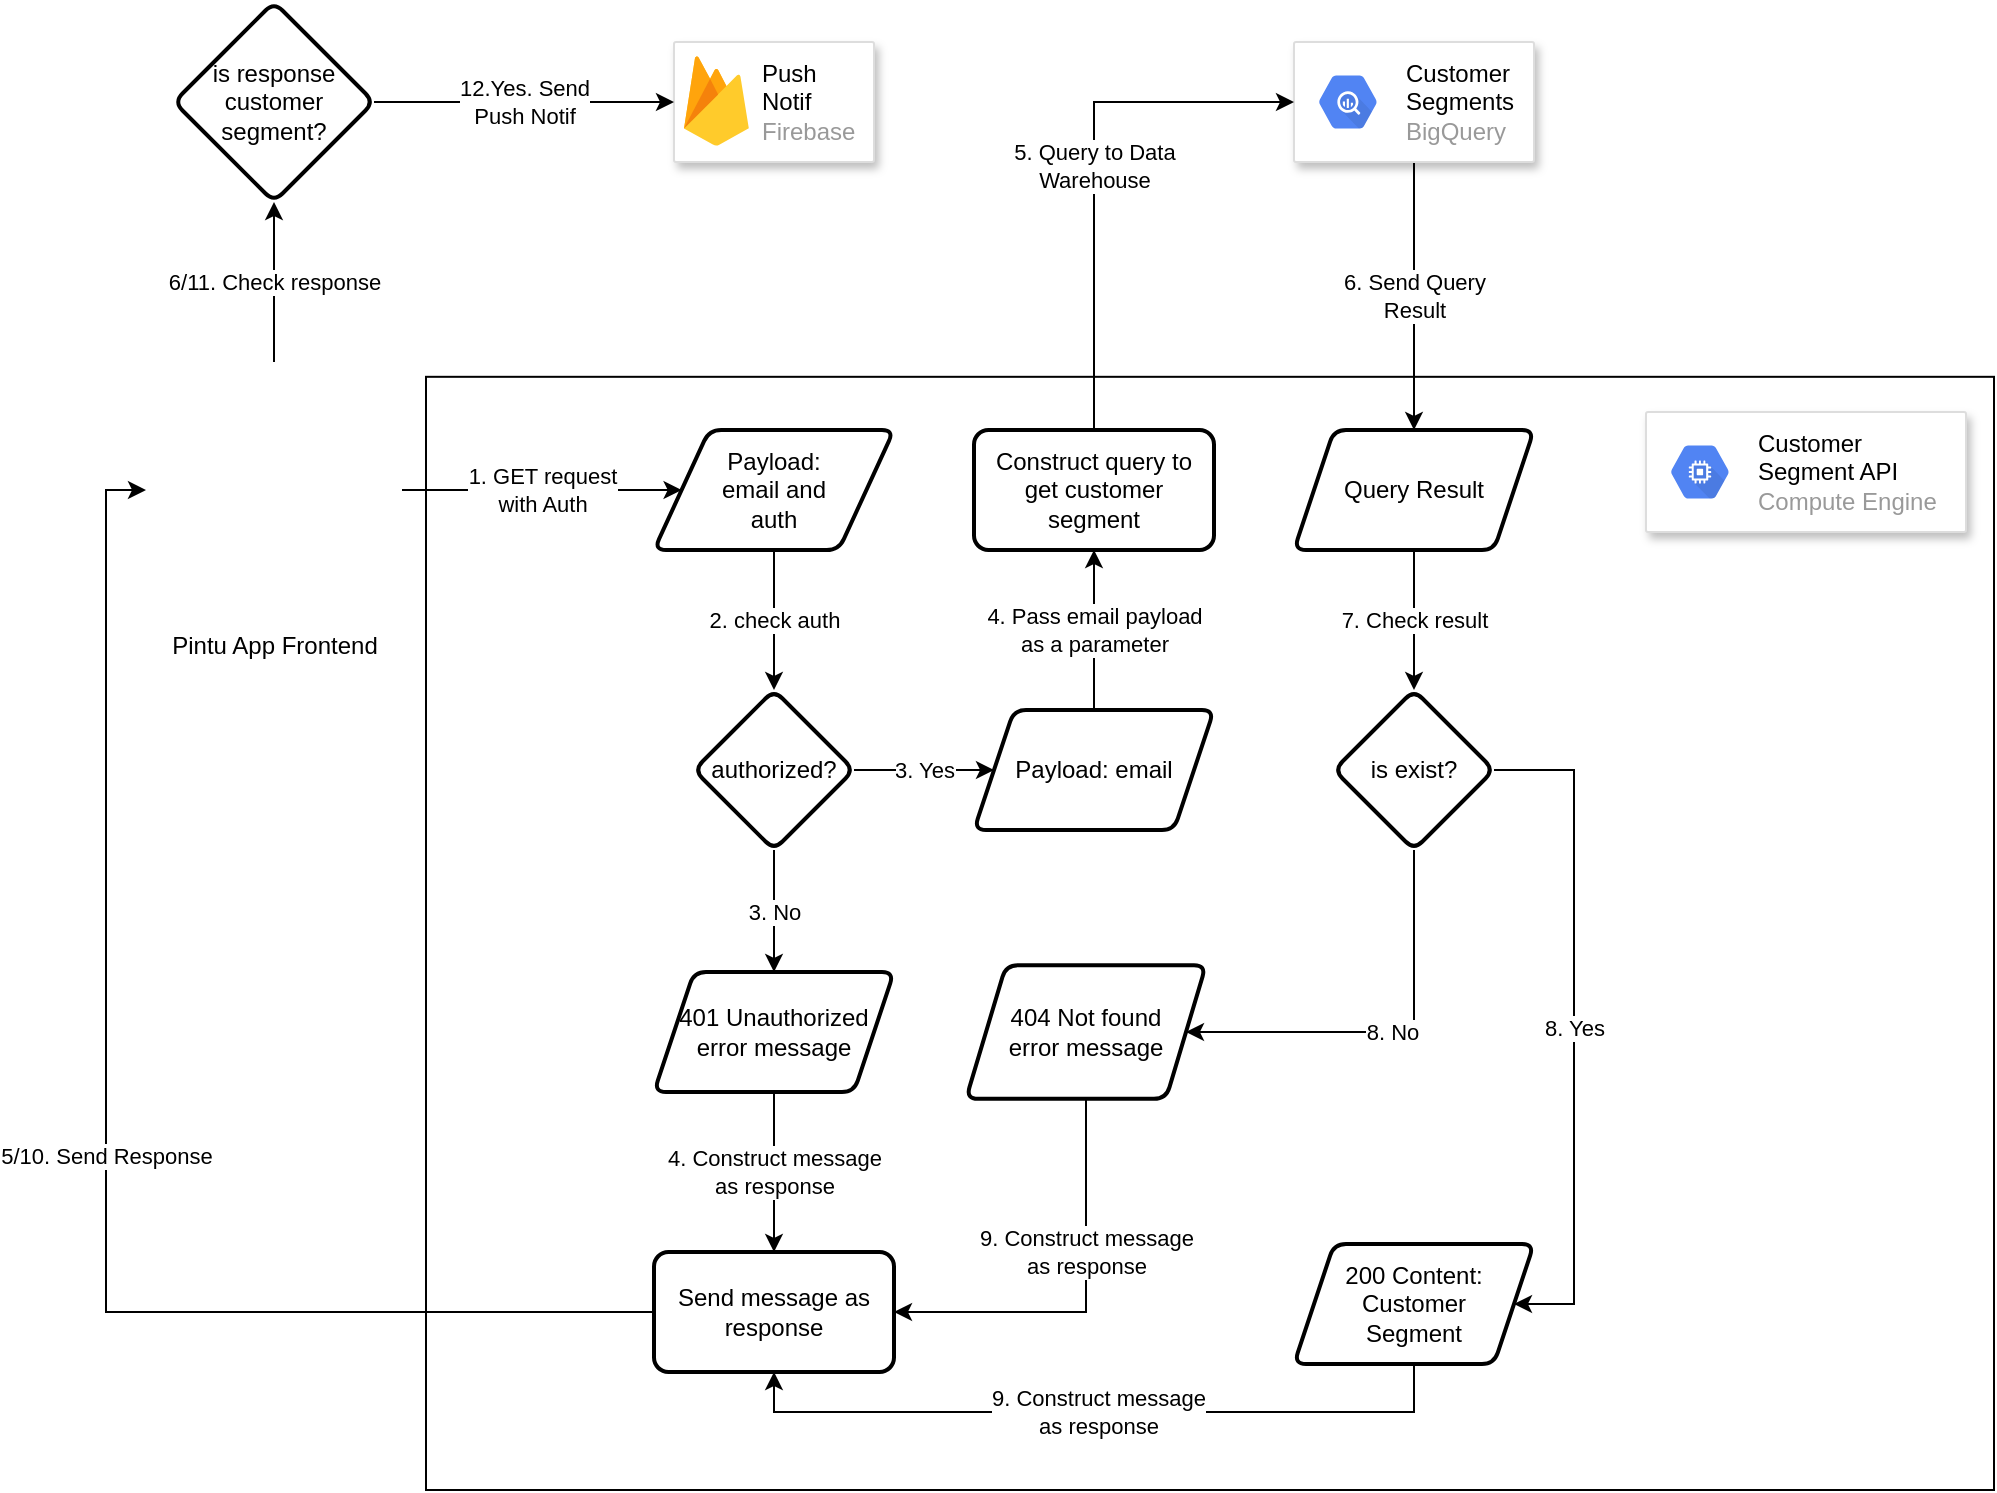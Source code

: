 <mxfile version="13.7.7" type="github">
  <diagram id="Guypbs_A428L5CG2xPTj" name="Page-1">
    <mxGraphModel dx="868" dy="459" grid="1" gridSize="10" guides="1" tooltips="1" connect="1" arrows="1" fold="1" page="1" pageScale="1" pageWidth="1100" pageHeight="850" math="0" shadow="0">
      <root>
        <mxCell id="0" />
        <mxCell id="1" parent="0" />
        <mxCell id="1apNpiCx--wOQ27m54ww-39" value="" style="rounded=0;whiteSpace=wrap;html=1;" vertex="1" parent="1">
          <mxGeometry x="220" y="212.41" width="784" height="556.59" as="geometry" />
        </mxCell>
        <mxCell id="1apNpiCx--wOQ27m54ww-1" value="" style="strokeColor=#dddddd;shadow=1;strokeWidth=1;rounded=1;absoluteArcSize=1;arcSize=2;" vertex="1" parent="1">
          <mxGeometry x="344" y="45" width="100" height="60" as="geometry" />
        </mxCell>
        <mxCell id="1apNpiCx--wOQ27m54ww-2" value="&lt;font color=&quot;#000000&quot;&gt;Push&lt;br&gt;Notif&lt;/font&gt;&lt;br&gt;Firebase" style="dashed=0;connectable=0;html=1;fillColor=#5184F3;strokeColor=none;shape=mxgraph.gcp2.firebase;part=1;labelPosition=right;verticalLabelPosition=middle;align=left;verticalAlign=middle;spacingLeft=5;fontColor=#999999;fontSize=12;" vertex="1" parent="1apNpiCx--wOQ27m54ww-1">
          <mxGeometry width="32.4" height="45" relative="1" as="geometry">
            <mxPoint x="5" y="7" as="offset" />
          </mxGeometry>
        </mxCell>
        <mxCell id="1apNpiCx--wOQ27m54ww-8" value="1. GET request&lt;br&gt;with Auth" style="edgeStyle=orthogonalEdgeStyle;rounded=0;orthogonalLoop=1;jettySize=auto;html=1;" edge="1" parent="1" source="1apNpiCx--wOQ27m54ww-4" target="1apNpiCx--wOQ27m54ww-7">
          <mxGeometry relative="1" as="geometry" />
        </mxCell>
        <mxCell id="1apNpiCx--wOQ27m54ww-34" value="6/11. Check response" style="edgeStyle=orthogonalEdgeStyle;rounded=0;orthogonalLoop=1;jettySize=auto;html=1;entryX=0.5;entryY=1;entryDx=0;entryDy=0;" edge="1" parent="1" source="1apNpiCx--wOQ27m54ww-4" target="1apNpiCx--wOQ27m54ww-35">
          <mxGeometry relative="1" as="geometry">
            <mxPoint x="144" y="101" as="targetPoint" />
          </mxGeometry>
        </mxCell>
        <mxCell id="1apNpiCx--wOQ27m54ww-4" value="Pintu App Frontend" style="shape=image;html=1;verticalAlign=top;verticalLabelPosition=bottom;labelBackgroundColor=#ffffff;imageAspect=0;aspect=fixed;image=https://cdn2.iconfinder.com/data/icons/designer-skills/128/react-128.png" vertex="1" parent="1">
          <mxGeometry x="80" y="205" width="128" height="128" as="geometry" />
        </mxCell>
        <mxCell id="1apNpiCx--wOQ27m54ww-10" value="2. check auth" style="edgeStyle=orthogonalEdgeStyle;rounded=0;orthogonalLoop=1;jettySize=auto;html=1;" edge="1" parent="1" source="1apNpiCx--wOQ27m54ww-7" target="1apNpiCx--wOQ27m54ww-9">
          <mxGeometry relative="1" as="geometry" />
        </mxCell>
        <mxCell id="1apNpiCx--wOQ27m54ww-7" value="Payload:&lt;br&gt;email and&lt;br&gt;auth" style="shape=parallelogram;html=1;strokeWidth=2;perimeter=parallelogramPerimeter;whiteSpace=wrap;rounded=1;arcSize=12;size=0.23;" vertex="1" parent="1">
          <mxGeometry x="334" y="239" width="120" height="60" as="geometry" />
        </mxCell>
        <mxCell id="1apNpiCx--wOQ27m54ww-13" value="3. No" style="edgeStyle=orthogonalEdgeStyle;rounded=0;orthogonalLoop=1;jettySize=auto;html=1;" edge="1" parent="1" source="1apNpiCx--wOQ27m54ww-9" target="1apNpiCx--wOQ27m54ww-12">
          <mxGeometry relative="1" as="geometry" />
        </mxCell>
        <mxCell id="1apNpiCx--wOQ27m54ww-16" value="3. Yes" style="edgeStyle=orthogonalEdgeStyle;rounded=0;orthogonalLoop=1;jettySize=auto;html=1;" edge="1" parent="1" source="1apNpiCx--wOQ27m54ww-9" target="1apNpiCx--wOQ27m54ww-15">
          <mxGeometry relative="1" as="geometry" />
        </mxCell>
        <mxCell id="1apNpiCx--wOQ27m54ww-9" value="authorized?" style="rhombus;whiteSpace=wrap;html=1;rounded=1;strokeWidth=2;arcSize=12;" vertex="1" parent="1">
          <mxGeometry x="354" y="369" width="80" height="80" as="geometry" />
        </mxCell>
        <mxCell id="1apNpiCx--wOQ27m54ww-14" value="5/10. Send Response" style="edgeStyle=orthogonalEdgeStyle;rounded=0;orthogonalLoop=1;jettySize=auto;html=1;exitX=0;exitY=0.5;exitDx=0;exitDy=0;entryX=0;entryY=0.5;entryDx=0;entryDy=0;" edge="1" parent="1" source="1apNpiCx--wOQ27m54ww-25" target="1apNpiCx--wOQ27m54ww-4">
          <mxGeometry relative="1" as="geometry" />
        </mxCell>
        <mxCell id="1apNpiCx--wOQ27m54ww-22" value="4. Pass email payload&lt;br&gt;as a parameter" style="edgeStyle=orthogonalEdgeStyle;rounded=0;orthogonalLoop=1;jettySize=auto;html=1;" edge="1" parent="1" source="1apNpiCx--wOQ27m54ww-15" target="1apNpiCx--wOQ27m54ww-21">
          <mxGeometry relative="1" as="geometry" />
        </mxCell>
        <mxCell id="1apNpiCx--wOQ27m54ww-15" value="Payload: email" style="shape=parallelogram;perimeter=parallelogramPerimeter;whiteSpace=wrap;html=1;fixedSize=1;rounded=1;strokeWidth=2;arcSize=12;" vertex="1" parent="1">
          <mxGeometry x="494" y="379" width="120" height="60" as="geometry" />
        </mxCell>
        <mxCell id="1apNpiCx--wOQ27m54ww-30" value="6. Send Query&lt;br&gt;Result" style="edgeStyle=orthogonalEdgeStyle;rounded=0;orthogonalLoop=1;jettySize=auto;html=1;exitX=0.5;exitY=1;exitDx=0;exitDy=0;" edge="1" parent="1" source="1apNpiCx--wOQ27m54ww-17" target="1apNpiCx--wOQ27m54ww-29">
          <mxGeometry relative="1" as="geometry" />
        </mxCell>
        <mxCell id="1apNpiCx--wOQ27m54ww-17" value="" style="strokeColor=#dddddd;shadow=1;strokeWidth=1;rounded=1;absoluteArcSize=1;arcSize=2;" vertex="1" parent="1">
          <mxGeometry x="654" y="45" width="120" height="60" as="geometry" />
        </mxCell>
        <mxCell id="1apNpiCx--wOQ27m54ww-18" value="&lt;font color=&quot;#000000&quot;&gt;Customer&lt;br&gt;Segments&lt;/font&gt;&lt;br&gt;BigQuery" style="dashed=0;connectable=0;html=1;fillColor=#5184F3;strokeColor=none;shape=mxgraph.gcp2.hexIcon;prIcon=bigquery;part=1;labelPosition=right;verticalLabelPosition=middle;align=left;verticalAlign=middle;spacingLeft=5;fontColor=#999999;fontSize=12;" vertex="1" parent="1apNpiCx--wOQ27m54ww-17">
          <mxGeometry y="0.5" width="44" height="39" relative="1" as="geometry">
            <mxPoint x="5" y="-19.5" as="offset" />
          </mxGeometry>
        </mxCell>
        <mxCell id="1apNpiCx--wOQ27m54ww-24" value="5. Query to Data&lt;br&gt;Warehouse" style="edgeStyle=orthogonalEdgeStyle;rounded=0;orthogonalLoop=1;jettySize=auto;html=1;entryX=0;entryY=0.5;entryDx=0;entryDy=0;exitX=0.5;exitY=0;exitDx=0;exitDy=0;" edge="1" parent="1" source="1apNpiCx--wOQ27m54ww-21" target="1apNpiCx--wOQ27m54ww-17">
          <mxGeometry relative="1" as="geometry">
            <mxPoint x="694" y="385" as="sourcePoint" />
            <mxPoint x="654" y="635" as="targetPoint" />
          </mxGeometry>
        </mxCell>
        <mxCell id="1apNpiCx--wOQ27m54ww-21" value="Construct query to get customer segment" style="whiteSpace=wrap;html=1;rounded=1;strokeWidth=2;arcSize=12;" vertex="1" parent="1">
          <mxGeometry x="494" y="239" width="120" height="60" as="geometry" />
        </mxCell>
        <mxCell id="1apNpiCx--wOQ27m54ww-41" value="7. Check result" style="edgeStyle=orthogonalEdgeStyle;rounded=0;orthogonalLoop=1;jettySize=auto;html=1;" edge="1" parent="1" source="1apNpiCx--wOQ27m54ww-29" target="1apNpiCx--wOQ27m54ww-40">
          <mxGeometry relative="1" as="geometry" />
        </mxCell>
        <mxCell id="1apNpiCx--wOQ27m54ww-29" value="Query Result" style="shape=parallelogram;perimeter=parallelogramPerimeter;whiteSpace=wrap;html=1;fixedSize=1;rounded=1;strokeWidth=2;arcSize=12;" vertex="1" parent="1">
          <mxGeometry x="654" y="239" width="120" height="60" as="geometry" />
        </mxCell>
        <mxCell id="1apNpiCx--wOQ27m54ww-37" value="12.Yes. Send&lt;br&gt;Push Notif" style="edgeStyle=orthogonalEdgeStyle;rounded=0;orthogonalLoop=1;jettySize=auto;html=1;entryX=0;entryY=0.5;entryDx=0;entryDy=0;" edge="1" parent="1" source="1apNpiCx--wOQ27m54ww-35" target="1apNpiCx--wOQ27m54ww-1">
          <mxGeometry relative="1" as="geometry">
            <mxPoint x="274" y="75" as="targetPoint" />
          </mxGeometry>
        </mxCell>
        <mxCell id="1apNpiCx--wOQ27m54ww-35" value="is response&lt;br&gt;customer segment?" style="rhombus;whiteSpace=wrap;html=1;rounded=1;strokeWidth=2;arcSize=12;" vertex="1" parent="1">
          <mxGeometry x="94" y="25" width="100" height="100" as="geometry" />
        </mxCell>
        <mxCell id="1apNpiCx--wOQ27m54ww-44" value="8. Yes" style="edgeStyle=orthogonalEdgeStyle;rounded=0;orthogonalLoop=1;jettySize=auto;html=1;exitX=1;exitY=0.5;exitDx=0;exitDy=0;entryX=1;entryY=0.5;entryDx=0;entryDy=0;" edge="1" parent="1" source="1apNpiCx--wOQ27m54ww-40" target="1apNpiCx--wOQ27m54ww-42">
          <mxGeometry relative="1" as="geometry">
            <Array as="points">
              <mxPoint x="794" y="409" />
              <mxPoint x="794" y="676" />
            </Array>
          </mxGeometry>
        </mxCell>
        <mxCell id="1apNpiCx--wOQ27m54ww-46" value="8. No" style="edgeStyle=orthogonalEdgeStyle;rounded=0;orthogonalLoop=1;jettySize=auto;html=1;exitX=0.5;exitY=1;exitDx=0;exitDy=0;entryX=1;entryY=0.5;entryDx=0;entryDy=0;" edge="1" parent="1" source="1apNpiCx--wOQ27m54ww-40" target="1apNpiCx--wOQ27m54ww-45">
          <mxGeometry relative="1" as="geometry">
            <Array as="points">
              <mxPoint x="714" y="540" />
            </Array>
          </mxGeometry>
        </mxCell>
        <mxCell id="1apNpiCx--wOQ27m54ww-40" value="is exist?" style="rhombus;whiteSpace=wrap;html=1;rounded=1;strokeWidth=2;arcSize=12;" vertex="1" parent="1">
          <mxGeometry x="674" y="369" width="80" height="80" as="geometry" />
        </mxCell>
        <mxCell id="1apNpiCx--wOQ27m54ww-45" value="404 Not found&lt;br&gt;error message" style="shape=parallelogram;perimeter=parallelogramPerimeter;whiteSpace=wrap;html=1;fixedSize=1;rounded=1;strokeWidth=2;arcSize=12;" vertex="1" parent="1">
          <mxGeometry x="490" y="506.59" width="120" height="66.828" as="geometry" />
        </mxCell>
        <mxCell id="1apNpiCx--wOQ27m54ww-47" value="9. Construct message&lt;br&gt;as response" style="edgeStyle=orthogonalEdgeStyle;rounded=0;orthogonalLoop=1;jettySize=auto;html=1;exitX=0.5;exitY=1;exitDx=0;exitDy=0;entryX=1;entryY=0.5;entryDx=0;entryDy=0;" edge="1" parent="1" source="1apNpiCx--wOQ27m54ww-45" target="1apNpiCx--wOQ27m54ww-25">
          <mxGeometry x="-0.244" relative="1" as="geometry">
            <mxPoint as="offset" />
          </mxGeometry>
        </mxCell>
        <mxCell id="1apNpiCx--wOQ27m54ww-12" value="401 Unauthorized error message" style="shape=parallelogram;perimeter=parallelogramPerimeter;whiteSpace=wrap;html=1;fixedSize=1;rounded=1;strokeWidth=2;arcSize=12;" vertex="1" parent="1">
          <mxGeometry x="334" y="510" width="120" height="60" as="geometry" />
        </mxCell>
        <mxCell id="1apNpiCx--wOQ27m54ww-25" value="Send message as response" style="whiteSpace=wrap;html=1;rounded=1;strokeWidth=2;arcSize=12;" vertex="1" parent="1">
          <mxGeometry x="334" y="650" width="120" height="60" as="geometry" />
        </mxCell>
        <mxCell id="1apNpiCx--wOQ27m54ww-26" value="4. Construct message&lt;br&gt;as response" style="edgeStyle=orthogonalEdgeStyle;rounded=0;orthogonalLoop=1;jettySize=auto;html=1;" edge="1" parent="1" source="1apNpiCx--wOQ27m54ww-12" target="1apNpiCx--wOQ27m54ww-25">
          <mxGeometry relative="1" as="geometry" />
        </mxCell>
        <mxCell id="1apNpiCx--wOQ27m54ww-48" value="9. Construct message&lt;br&gt;as response" style="edgeStyle=orthogonalEdgeStyle;rounded=0;orthogonalLoop=1;jettySize=auto;html=1;exitX=0.5;exitY=1;exitDx=0;exitDy=0;entryX=0.5;entryY=1;entryDx=0;entryDy=0;" edge="1" parent="1" source="1apNpiCx--wOQ27m54ww-42" target="1apNpiCx--wOQ27m54ww-25">
          <mxGeometry relative="1" as="geometry" />
        </mxCell>
        <mxCell id="1apNpiCx--wOQ27m54ww-42" value="200 Content: Customer&lt;br&gt;Segment" style="shape=parallelogram;perimeter=parallelogramPerimeter;whiteSpace=wrap;html=1;fixedSize=1;rounded=1;strokeWidth=2;arcSize=12;" vertex="1" parent="1">
          <mxGeometry x="654" y="646" width="120" height="60" as="geometry" />
        </mxCell>
        <mxCell id="1apNpiCx--wOQ27m54ww-51" value="" style="strokeColor=#dddddd;shadow=1;strokeWidth=1;rounded=1;absoluteArcSize=1;arcSize=2;" vertex="1" parent="1">
          <mxGeometry x="830" y="230" width="160" height="60" as="geometry" />
        </mxCell>
        <mxCell id="1apNpiCx--wOQ27m54ww-52" value="&lt;font color=&quot;#000000&quot;&gt;Customer&lt;br&gt;Segment API&lt;/font&gt;&lt;br&gt;Compute Engine" style="dashed=0;connectable=0;html=1;fillColor=#5184F3;strokeColor=none;shape=mxgraph.gcp2.hexIcon;prIcon=compute_engine;part=1;labelPosition=right;verticalLabelPosition=middle;align=left;verticalAlign=middle;spacingLeft=5;fontColor=#999999;fontSize=12;" vertex="1" parent="1apNpiCx--wOQ27m54ww-51">
          <mxGeometry y="0.5" width="44" height="39" relative="1" as="geometry">
            <mxPoint x="5" y="-19.5" as="offset" />
          </mxGeometry>
        </mxCell>
      </root>
    </mxGraphModel>
  </diagram>
</mxfile>
